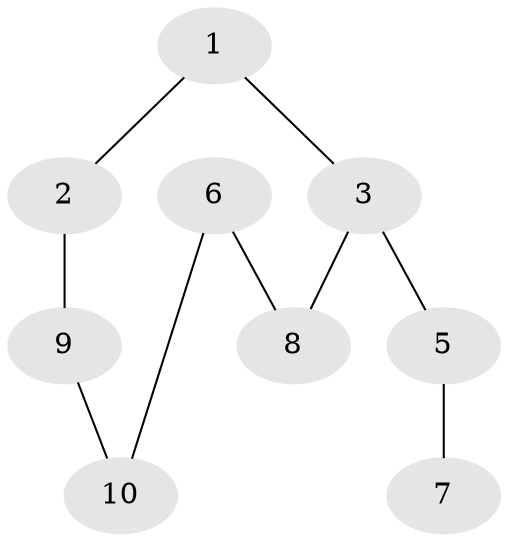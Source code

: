 // Generated by graph-tools (version 1.1) at 2025/46/02/15/25 05:46:28]
// undirected, 9 vertices, 9 edges
graph export_dot {
graph [start="1"]
  node [color=gray90,style=filled];
  1 [super="+12"];
  2 [super="+4"];
  3 [super="+11+17+20"];
  5 [super="+14"];
  6 [super="+4+19"];
  7 [super="+17+18+20"];
  8 [super="+15"];
  9 [super="+19"];
  10 [super="+16"];
  1 -- 2;
  1 -- 3;
  2 -- 9;
  3 -- 5;
  3 -- 8;
  5 -- 7;
  6 -- 8;
  6 -- 10;
  9 -- 10;
}
